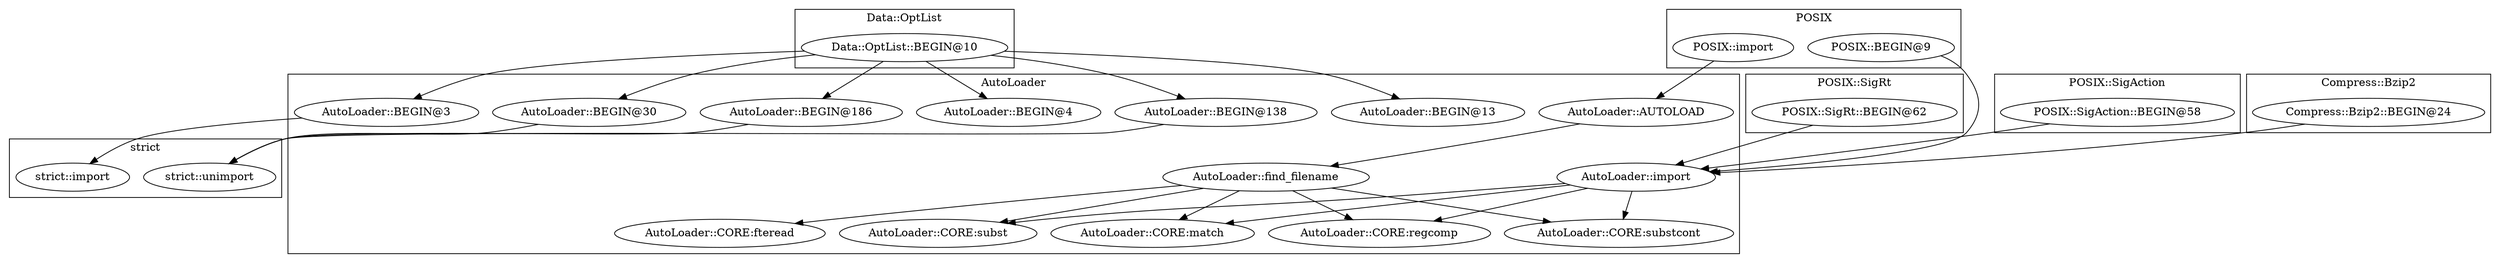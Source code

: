 digraph {
graph [overlap=false]
subgraph cluster_POSIX_SigRt {
	label="POSIX::SigRt";
	"POSIX::SigRt::BEGIN@62";
}
subgraph cluster_POSIX_SigAction {
	label="POSIX::SigAction";
	"POSIX::SigAction::BEGIN@58";
}
subgraph cluster_AutoLoader {
	label="AutoLoader";
	"AutoLoader::BEGIN@138";
	"AutoLoader::find_filename";
	"AutoLoader::CORE:substcont";
	"AutoLoader::CORE:subst";
	"AutoLoader::BEGIN@186";
	"AutoLoader::AUTOLOAD";
	"AutoLoader::CORE:match";
	"AutoLoader::CORE:fteread";
	"AutoLoader::BEGIN@30";
	"AutoLoader::BEGIN@4";
	"AutoLoader::import";
	"AutoLoader::CORE:regcomp";
	"AutoLoader::BEGIN@3";
	"AutoLoader::BEGIN@13";
}
subgraph cluster_Data_OptList {
	label="Data::OptList";
	"Data::OptList::BEGIN@10";
}
subgraph cluster_strict {
	label="strict";
	"strict::import";
	"strict::unimport";
}
subgraph cluster_Compress_Bzip2 {
	label="Compress::Bzip2";
	"Compress::Bzip2::BEGIN@24";
}
subgraph cluster_POSIX {
	label="POSIX";
	"POSIX::import";
	"POSIX::BEGIN@9";
}
"Data::OptList::BEGIN@10" -> "AutoLoader::BEGIN@138";
"AutoLoader::find_filename" -> "AutoLoader::CORE:regcomp";
"AutoLoader::import" -> "AutoLoader::CORE:regcomp";
"AutoLoader::AUTOLOAD" -> "AutoLoader::find_filename";
"AutoLoader::BEGIN@138" -> "strict::unimport";
"AutoLoader::BEGIN@186" -> "strict::unimport";
"AutoLoader::BEGIN@30" -> "strict::unimport";
"POSIX::SigAction::BEGIN@58" -> "AutoLoader::import";
"POSIX::SigRt::BEGIN@62" -> "AutoLoader::import";
"Compress::Bzip2::BEGIN@24" -> "AutoLoader::import";
"POSIX::BEGIN@9" -> "AutoLoader::import";
"POSIX::import" -> "AutoLoader::AUTOLOAD";
"Data::OptList::BEGIN@10" -> "AutoLoader::BEGIN@186";
"AutoLoader::find_filename" -> "AutoLoader::CORE:match";
"AutoLoader::import" -> "AutoLoader::CORE:match";
"AutoLoader::BEGIN@3" -> "strict::import";
"AutoLoader::find_filename" -> "AutoLoader::CORE:substcont";
"AutoLoader::import" -> "AutoLoader::CORE:substcont";
"Data::OptList::BEGIN@10" -> "AutoLoader::BEGIN@3";
"AutoLoader::find_filename" -> "AutoLoader::CORE:subst";
"AutoLoader::import" -> "AutoLoader::CORE:subst";
"Data::OptList::BEGIN@10" -> "AutoLoader::BEGIN@13";
"Data::OptList::BEGIN@10" -> "AutoLoader::BEGIN@4";
"AutoLoader::find_filename" -> "AutoLoader::CORE:fteread";
"Data::OptList::BEGIN@10" -> "AutoLoader::BEGIN@30";
}
